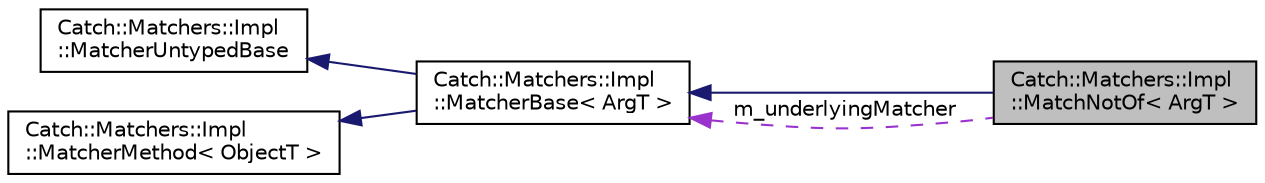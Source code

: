digraph "Catch::Matchers::Impl::MatchNotOf&lt; ArgT &gt;"
{
 // LATEX_PDF_SIZE
  edge [fontname="Helvetica",fontsize="10",labelfontname="Helvetica",labelfontsize="10"];
  node [fontname="Helvetica",fontsize="10",shape=record];
  rankdir="LR";
  Node1 [label="Catch::Matchers::Impl\l::MatchNotOf\< ArgT \>",height=0.2,width=0.4,color="black", fillcolor="grey75", style="filled", fontcolor="black",tooltip=" "];
  Node2 -> Node1 [dir="back",color="midnightblue",fontsize="10",style="solid",fontname="Helvetica"];
  Node2 [label="Catch::Matchers::Impl\l::MatcherBase\< ArgT \>",height=0.2,width=0.4,color="black", fillcolor="white", style="filled",URL="$d8/d94/structCatch_1_1Matchers_1_1Impl_1_1MatcherBase.html",tooltip=" "];
  Node3 -> Node2 [dir="back",color="midnightblue",fontsize="10",style="solid",fontname="Helvetica"];
  Node3 [label="Catch::Matchers::Impl\l::MatcherUntypedBase",height=0.2,width=0.4,color="black", fillcolor="white", style="filled",URL="$d9/d7c/classCatch_1_1Matchers_1_1Impl_1_1MatcherUntypedBase.html",tooltip=" "];
  Node4 -> Node2 [dir="back",color="midnightblue",fontsize="10",style="solid",fontname="Helvetica"];
  Node4 [label="Catch::Matchers::Impl\l::MatcherMethod\< ObjectT \>",height=0.2,width=0.4,color="black", fillcolor="white", style="filled",URL="$de/da3/structCatch_1_1Matchers_1_1Impl_1_1MatcherMethod.html",tooltip=" "];
  Node2 -> Node1 [dir="back",color="darkorchid3",fontsize="10",style="dashed",label=" m_underlyingMatcher" ,fontname="Helvetica"];
}
